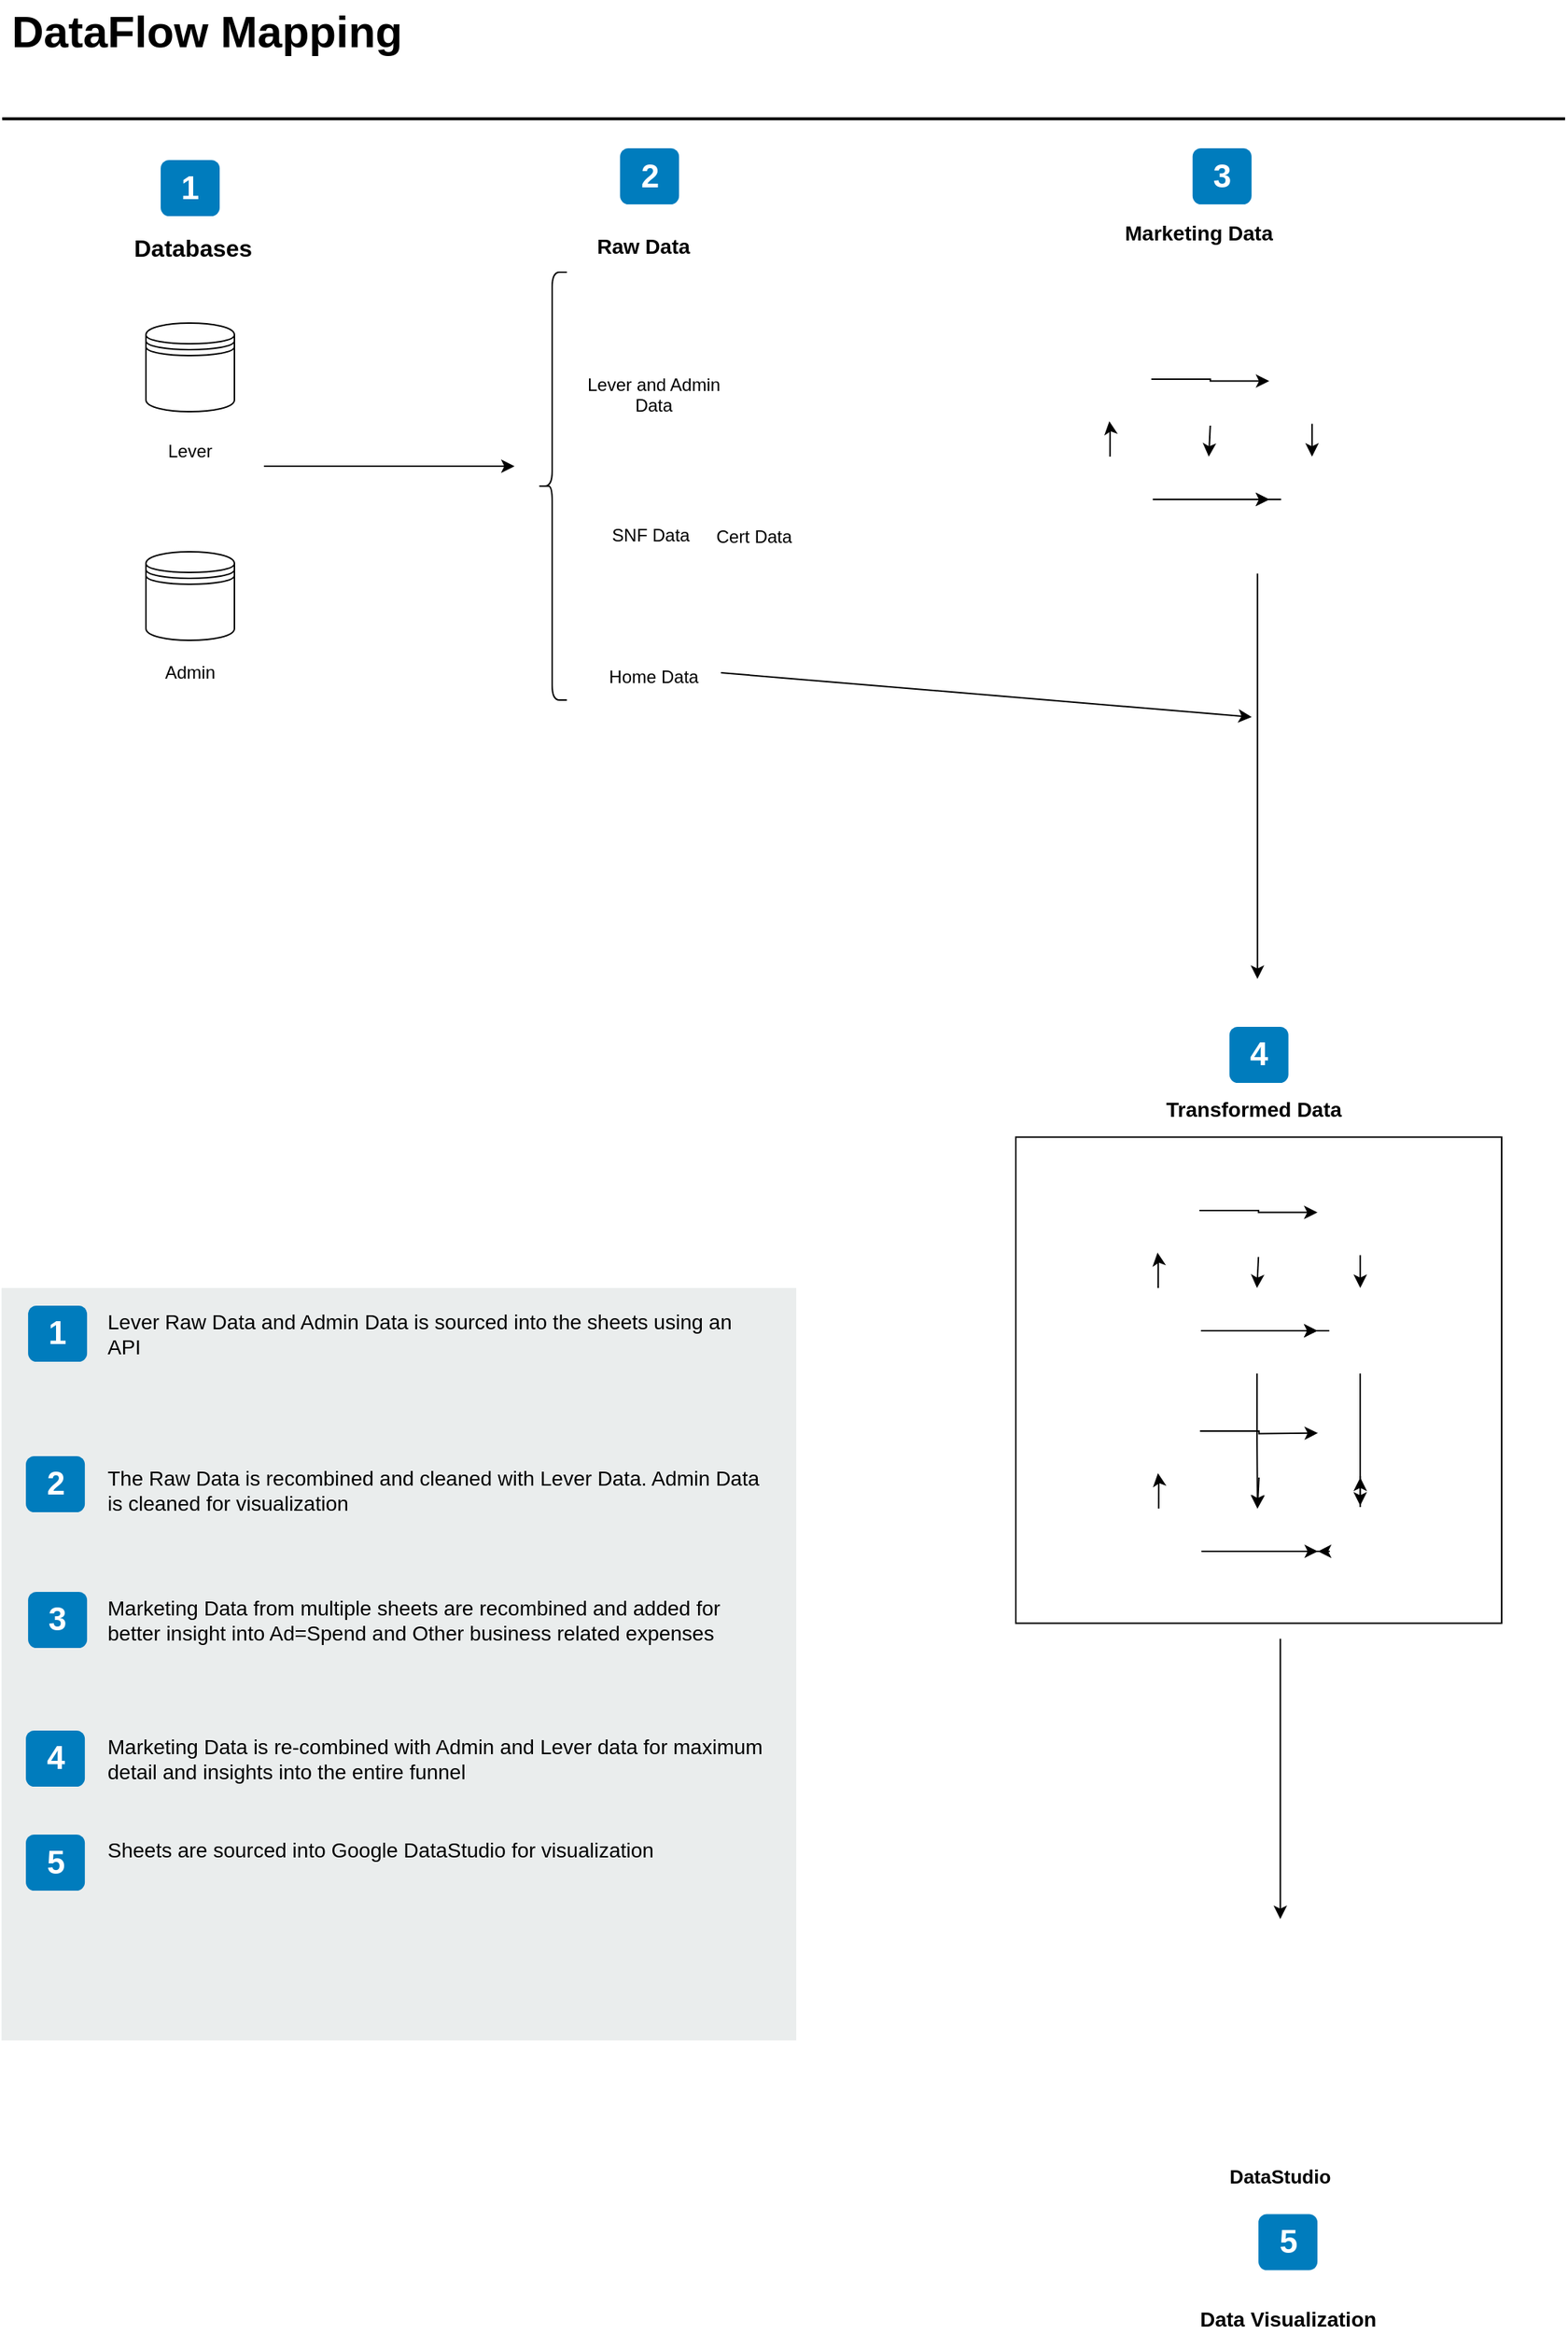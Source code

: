 <mxfile version="14.4.2" type="github">
  <diagram id="Ht1M8jgEwFfnCIfOTk4-" name="Page-1">
    <mxGraphModel dx="2170" dy="1155" grid="1" gridSize="10" guides="1" tooltips="1" connect="1" arrows="1" fold="1" page="1" pageScale="1" pageWidth="1169" pageHeight="827" math="0" shadow="0">
      <root>
        <mxCell id="0" />
        <mxCell id="1" parent="0" />
        <mxCell id="-QjtrjUzRDEMRZ5MF8oH-9" value="1" style="rounded=1;whiteSpace=wrap;html=1;fillColor=#007CBD;strokeColor=none;fontColor=#FFFFFF;fontStyle=1;fontSize=22;" parent="1" vertex="1">
          <mxGeometry x="160" y="172.5" width="40" height="38" as="geometry" />
        </mxCell>
        <mxCell id="-QjtrjUzRDEMRZ5MF8oH-27" value="2" style="rounded=1;whiteSpace=wrap;html=1;fillColor=#007CBD;strokeColor=none;fontColor=#FFFFFF;fontStyle=1;fontSize=22;" parent="1" vertex="1">
          <mxGeometry x="471.57" y="164.5" width="40" height="38" as="geometry" />
        </mxCell>
        <mxCell id="-QjtrjUzRDEMRZ5MF8oH-28" value="3" style="rounded=1;whiteSpace=wrap;html=1;fillColor=#007CBD;strokeColor=none;fontColor=#FFFFFF;fontStyle=1;fontSize=22;" parent="1" vertex="1">
          <mxGeometry x="859.87" y="164.5" width="40" height="38" as="geometry" />
        </mxCell>
        <mxCell id="-QjtrjUzRDEMRZ5MF8oH-47" value="DataFlow Mapping" style="text;html=1;resizable=0;points=[];autosize=1;align=left;verticalAlign=top;spacingTop=-4;fontSize=30;fontStyle=1" parent="1" vertex="1">
          <mxGeometry x="56.5" y="64.5" width="280" height="40" as="geometry" />
        </mxCell>
        <mxCell id="-QjtrjUzRDEMRZ5MF8oH-49" value="Databases" style="text;html=1;resizable=0;points=[];autosize=1;align=left;verticalAlign=top;spacingTop=-4;fontSize=16;fontStyle=1" parent="1" vertex="1">
          <mxGeometry x="140" y="219.5" width="100" height="20" as="geometry" />
        </mxCell>
        <mxCell id="SCVMTBWpLvtzJIhz15lM-1" value="" style="line;strokeWidth=2;html=1;fontSize=14;" parent="1" vertex="1">
          <mxGeometry x="52.5" y="139.5" width="1060" height="10" as="geometry" />
        </mxCell>
        <mxCell id="SCVMTBWpLvtzJIhz15lM-2" value="&lt;span&gt;Raw Data&lt;br&gt;&lt;/span&gt;" style="text;html=1;resizable=0;points=[];autosize=1;align=left;verticalAlign=top;spacingTop=-4;fontSize=14;fontStyle=1" parent="1" vertex="1">
          <mxGeometry x="454.22" y="219.5" width="80" height="20" as="geometry" />
        </mxCell>
        <mxCell id="SCVMTBWpLvtzJIhz15lM-5" value="" style="shape=curlyBracket;whiteSpace=wrap;html=1;rounded=1;fontSize=14;" parent="1" vertex="1">
          <mxGeometry x="415.5" y="248.5" width="20" height="290" as="geometry" />
        </mxCell>
        <mxCell id="7OVz4w7n9kzEPWy-4BBC-3" value="" style="rounded=0;whiteSpace=wrap;html=1;fillColor=#EAEDED;fontSize=22;fontColor=#FFFFFF;strokeColor=none;labelBackgroundColor=none;" parent="1" vertex="1">
          <mxGeometry x="52.06" y="937" width="539" height="510" as="geometry" />
        </mxCell>
        <mxCell id="7OVz4w7n9kzEPWy-4BBC-4" value="1" style="rounded=1;whiteSpace=wrap;html=1;fillColor=#007CBD;strokeColor=none;fontColor=#FFFFFF;fontStyle=1;fontSize=22;labelBackgroundColor=none;" parent="1" vertex="1">
          <mxGeometry x="70.06" y="949" width="40" height="38" as="geometry" />
        </mxCell>
        <mxCell id="7OVz4w7n9kzEPWy-4BBC-5" value="2" style="rounded=1;whiteSpace=wrap;html=1;fillColor=#007CBD;strokeColor=none;fontColor=#FFFFFF;fontStyle=1;fontSize=22;labelBackgroundColor=none;" parent="1" vertex="1">
          <mxGeometry x="68.56" y="1051" width="40" height="38" as="geometry" />
        </mxCell>
        <mxCell id="7OVz4w7n9kzEPWy-4BBC-6" value="3" style="rounded=1;whiteSpace=wrap;html=1;fillColor=#007CBD;strokeColor=none;fontColor=#FFFFFF;fontStyle=1;fontSize=22;labelBackgroundColor=none;" parent="1" vertex="1">
          <mxGeometry x="70.06" y="1143" width="40" height="38" as="geometry" />
        </mxCell>
        <mxCell id="7OVz4w7n9kzEPWy-4BBC-7" value="4" style="rounded=1;whiteSpace=wrap;html=1;fillColor=#007CBD;strokeColor=none;fontColor=#FFFFFF;fontStyle=1;fontSize=22;labelBackgroundColor=none;" parent="1" vertex="1">
          <mxGeometry x="68.56" y="1237" width="40" height="38" as="geometry" />
        </mxCell>
        <mxCell id="7OVz4w7n9kzEPWy-4BBC-13" value="&lt;span&gt;Lever Raw Data and Admin Data is sourced into the sheets using an API&lt;/span&gt;" style="text;html=1;align=left;verticalAlign=top;spacingTop=-4;fontSize=14;labelBackgroundColor=none;whiteSpace=wrap;" parent="1" vertex="1">
          <mxGeometry x="121.56" y="948.5" width="449" height="118" as="geometry" />
        </mxCell>
        <mxCell id="7OVz4w7n9kzEPWy-4BBC-14" value="&lt;span&gt;The Raw Data is recombined and cleaned with Lever Data. Admin Data is cleaned for visualization&lt;/span&gt;" style="text;html=1;align=left;verticalAlign=top;spacingTop=-4;fontSize=14;labelBackgroundColor=none;whiteSpace=wrap;" parent="1" vertex="1">
          <mxGeometry x="121.56" y="1055.19" width="450" height="57" as="geometry" />
        </mxCell>
        <mxCell id="7OVz4w7n9kzEPWy-4BBC-15" value="&lt;span&gt;Marketing Data from multiple sheets are recombined and added for better insight into Ad=Spend and Other business related expenses&lt;/span&gt;" style="text;html=1;align=left;verticalAlign=top;spacingTop=-4;fontSize=14;labelBackgroundColor=none;whiteSpace=wrap;" parent="1" vertex="1">
          <mxGeometry x="121.56" y="1143" width="450" height="40" as="geometry" />
        </mxCell>
        <mxCell id="7OVz4w7n9kzEPWy-4BBC-16" value="&lt;span&gt;Marketing Data is re-combined with Admin and Lever data for maximum detail and insights into the entire funnel&lt;/span&gt;" style="text;html=1;align=left;verticalAlign=top;spacingTop=-4;fontSize=14;labelBackgroundColor=none;whiteSpace=wrap;" parent="1" vertex="1">
          <mxGeometry x="121.56" y="1236.5" width="450" height="50" as="geometry" />
        </mxCell>
        <mxCell id="7lbI2WYPHTsZr3DywFSL-2" value="" style="shape=datastore;whiteSpace=wrap;html=1;" vertex="1" parent="1">
          <mxGeometry x="150" y="438" width="60" height="60" as="geometry" />
        </mxCell>
        <mxCell id="7lbI2WYPHTsZr3DywFSL-3" value="" style="shape=datastore;whiteSpace=wrap;html=1;" vertex="1" parent="1">
          <mxGeometry x="150" y="283" width="60" height="60" as="geometry" />
        </mxCell>
        <mxCell id="7lbI2WYPHTsZr3DywFSL-5" value="Lever" style="text;html=1;strokeColor=none;fillColor=none;align=center;verticalAlign=middle;whiteSpace=wrap;rounded=0;" vertex="1" parent="1">
          <mxGeometry x="160" y="360" width="40" height="20" as="geometry" />
        </mxCell>
        <mxCell id="7lbI2WYPHTsZr3DywFSL-6" value="Admin" style="text;html=1;strokeColor=none;fillColor=none;align=center;verticalAlign=middle;whiteSpace=wrap;rounded=0;" vertex="1" parent="1">
          <mxGeometry x="160" y="509.5" width="40" height="20" as="geometry" />
        </mxCell>
        <mxCell id="7lbI2WYPHTsZr3DywFSL-7" value="Lever and Admin &lt;br&gt;Data" style="shape=image;html=1;verticalAlign=top;verticalLabelPosition=bottom;labelBackgroundColor=#ffffff;imageAspect=0;aspect=fixed;image=https://cdn2.iconfinder.com/data/icons/social-media-2259/512/sheets-128.png" vertex="1" parent="1">
          <mxGeometry x="467.38" y="257.5" width="53.25" height="53.25" as="geometry" />
        </mxCell>
        <mxCell id="7lbI2WYPHTsZr3DywFSL-8" value="SNF Data" style="shape=image;html=1;verticalAlign=top;verticalLabelPosition=bottom;labelBackgroundColor=#ffffff;imageAspect=0;aspect=fixed;image=https://cdn2.iconfinder.com/data/icons/social-media-2259/512/sheets-128.png" vertex="1" parent="1">
          <mxGeometry x="462.51" y="355.19" width="58.12" height="58.12" as="geometry" />
        </mxCell>
        <mxCell id="7lbI2WYPHTsZr3DywFSL-9" value="Home Data&lt;br&gt;" style="shape=image;html=1;verticalAlign=top;verticalLabelPosition=bottom;labelBackgroundColor=#ffffff;imageAspect=0;aspect=fixed;image=https://cdn2.iconfinder.com/data/icons/social-media-2259/512/sheets-128.png" vertex="1" parent="1">
          <mxGeometry x="464.94" y="450" width="58.56" height="58.56" as="geometry" />
        </mxCell>
        <mxCell id="7lbI2WYPHTsZr3DywFSL-10" value="Cert Data" style="shape=image;html=1;verticalAlign=top;verticalLabelPosition=bottom;labelBackgroundColor=#ffffff;imageAspect=0;aspect=fixed;image=https://cdn2.iconfinder.com/data/icons/social-media-2259/512/sheets-128.png" vertex="1" parent="1">
          <mxGeometry x="532.5" y="355.19" width="58.56" height="58.56" as="geometry" />
        </mxCell>
        <mxCell id="7lbI2WYPHTsZr3DywFSL-43" value="" style="edgeStyle=orthogonalEdgeStyle;rounded=0;orthogonalLoop=1;jettySize=auto;html=1;" edge="1" parent="1" source="7lbI2WYPHTsZr3DywFSL-44" target="7lbI2WYPHTsZr3DywFSL-48">
          <mxGeometry relative="1" as="geometry" />
        </mxCell>
        <mxCell id="7lbI2WYPHTsZr3DywFSL-44" value="" style="shape=image;html=1;verticalAlign=top;verticalLabelPosition=bottom;labelBackgroundColor=#ffffff;imageAspect=0;aspect=fixed;image=https://cdn2.iconfinder.com/data/icons/social-media-2259/512/sheets-128.png" vertex="1" parent="1">
          <mxGeometry x="774.87" y="292.5" width="57" height="57" as="geometry" />
        </mxCell>
        <mxCell id="7lbI2WYPHTsZr3DywFSL-45" style="edgeStyle=orthogonalEdgeStyle;rounded=0;orthogonalLoop=1;jettySize=auto;html=1;exitX=0.5;exitY=1;exitDx=0;exitDy=0;entryX=0.5;entryY=0;entryDx=0;entryDy=0;" edge="1" parent="1" source="7lbI2WYPHTsZr3DywFSL-46" target="7lbI2WYPHTsZr3DywFSL-54">
          <mxGeometry relative="1" as="geometry" />
        </mxCell>
        <mxCell id="7lbI2WYPHTsZr3DywFSL-46" value="" style="shape=image;html=1;verticalAlign=top;verticalLabelPosition=bottom;labelBackgroundColor=#ffffff;imageAspect=0;aspect=fixed;image=https://cdn2.iconfinder.com/data/icons/social-media-2259/512/sheets-128.png" vertex="1" parent="1">
          <mxGeometry x="841.87" y="292.5" width="60" height="60" as="geometry" />
        </mxCell>
        <mxCell id="7lbI2WYPHTsZr3DywFSL-47" value="" style="edgeStyle=orthogonalEdgeStyle;rounded=0;orthogonalLoop=1;jettySize=auto;html=1;" edge="1" parent="1" source="7lbI2WYPHTsZr3DywFSL-48" target="7lbI2WYPHTsZr3DywFSL-56">
          <mxGeometry relative="1" as="geometry" />
        </mxCell>
        <mxCell id="7lbI2WYPHTsZr3DywFSL-48" value="" style="shape=image;html=1;verticalAlign=top;verticalLabelPosition=bottom;labelBackgroundColor=#ffffff;imageAspect=0;aspect=fixed;image=https://cdn2.iconfinder.com/data/icons/social-media-2259/512/sheets-128.png" vertex="1" parent="1">
          <mxGeometry x="911.87" y="293.25" width="58" height="58" as="geometry" />
        </mxCell>
        <mxCell id="7lbI2WYPHTsZr3DywFSL-49" style="edgeStyle=orthogonalEdgeStyle;rounded=0;orthogonalLoop=1;jettySize=auto;html=1;exitX=0.5;exitY=0;exitDx=0;exitDy=0;" edge="1" parent="1" source="7lbI2WYPHTsZr3DywFSL-51" target="7lbI2WYPHTsZr3DywFSL-44">
          <mxGeometry relative="1" as="geometry" />
        </mxCell>
        <mxCell id="7lbI2WYPHTsZr3DywFSL-50" value="" style="edgeStyle=orthogonalEdgeStyle;rounded=0;orthogonalLoop=1;jettySize=auto;html=1;" edge="1" parent="1" source="7lbI2WYPHTsZr3DywFSL-51" target="7lbI2WYPHTsZr3DywFSL-56">
          <mxGeometry relative="1" as="geometry" />
        </mxCell>
        <mxCell id="7lbI2WYPHTsZr3DywFSL-51" value="" style="shape=image;html=1;verticalAlign=top;verticalLabelPosition=bottom;labelBackgroundColor=#ffffff;imageAspect=0;aspect=fixed;image=https://cdn2.iconfinder.com/data/icons/social-media-2259/512/sheets-128.png" vertex="1" parent="1">
          <mxGeometry x="774.87" y="373.5" width="58" height="58" as="geometry" />
        </mxCell>
        <mxCell id="7lbI2WYPHTsZr3DywFSL-52" value="" style="edgeStyle=orthogonalEdgeStyle;rounded=0;orthogonalLoop=1;jettySize=auto;html=1;" edge="1" parent="1" source="7lbI2WYPHTsZr3DywFSL-54" target="7lbI2WYPHTsZr3DywFSL-56">
          <mxGeometry relative="1" as="geometry" />
        </mxCell>
        <mxCell id="7lbI2WYPHTsZr3DywFSL-54" value="" style="shape=image;html=1;verticalAlign=top;verticalLabelPosition=bottom;labelBackgroundColor=#ffffff;imageAspect=0;aspect=fixed;image=https://cdn2.iconfinder.com/data/icons/social-media-2259/512/sheets-128.png" vertex="1" parent="1">
          <mxGeometry x="841.87" y="373.5" width="58" height="58" as="geometry" />
        </mxCell>
        <mxCell id="7lbI2WYPHTsZr3DywFSL-56" value="" style="shape=image;html=1;verticalAlign=top;verticalLabelPosition=bottom;labelBackgroundColor=#ffffff;imageAspect=0;aspect=fixed;image=https://cdn2.iconfinder.com/data/icons/social-media-2259/512/sheets-128.png" vertex="1" parent="1">
          <mxGeometry x="911.87" y="373.5" width="58" height="58" as="geometry" />
        </mxCell>
        <mxCell id="7lbI2WYPHTsZr3DywFSL-69" value="&lt;span&gt;Marketing Data&lt;br&gt;&lt;/span&gt;" style="text;html=1;resizable=0;points=[];autosize=1;align=left;verticalAlign=top;spacingTop=-4;fontSize=14;fontStyle=1" vertex="1" parent="1">
          <mxGeometry x="811.87" y="210.5" width="120" height="20" as="geometry" />
        </mxCell>
        <mxCell id="7lbI2WYPHTsZr3DywFSL-73" value="" style="endArrow=classic;html=1;" edge="1" parent="1">
          <mxGeometry width="50" height="50" relative="1" as="geometry">
            <mxPoint x="903.87" y="452.75" as="sourcePoint" />
            <mxPoint x="903.87" y="727.5" as="targetPoint" />
          </mxGeometry>
        </mxCell>
        <mxCell id="7lbI2WYPHTsZr3DywFSL-74" value="" style="endArrow=classic;html=1;" edge="1" parent="1">
          <mxGeometry width="50" height="50" relative="1" as="geometry">
            <mxPoint x="540" y="520" as="sourcePoint" />
            <mxPoint x="900" y="550" as="targetPoint" />
          </mxGeometry>
        </mxCell>
        <mxCell id="7lbI2WYPHTsZr3DywFSL-75" value="" style="whiteSpace=wrap;html=1;aspect=fixed;" vertex="1" parent="1">
          <mxGeometry x="740" y="834.75" width="329.5" height="329.5" as="geometry" />
        </mxCell>
        <mxCell id="7lbI2WYPHTsZr3DywFSL-76" value="" style="edgeStyle=orthogonalEdgeStyle;rounded=0;orthogonalLoop=1;jettySize=auto;html=1;" edge="1" parent="1" source="7lbI2WYPHTsZr3DywFSL-77" target="7lbI2WYPHTsZr3DywFSL-81">
          <mxGeometry relative="1" as="geometry" />
        </mxCell>
        <mxCell id="7lbI2WYPHTsZr3DywFSL-77" value="" style="shape=image;html=1;verticalAlign=top;verticalLabelPosition=bottom;labelBackgroundColor=#ffffff;imageAspect=0;aspect=fixed;image=https://cdn2.iconfinder.com/data/icons/social-media-2259/512/sheets-128.png" vertex="1" parent="1">
          <mxGeometry x="807.56" y="856" width="57" height="57" as="geometry" />
        </mxCell>
        <mxCell id="7lbI2WYPHTsZr3DywFSL-78" style="edgeStyle=orthogonalEdgeStyle;rounded=0;orthogonalLoop=1;jettySize=auto;html=1;exitX=0.5;exitY=1;exitDx=0;exitDy=0;entryX=0.5;entryY=0;entryDx=0;entryDy=0;" edge="1" parent="1" source="7lbI2WYPHTsZr3DywFSL-79" target="7lbI2WYPHTsZr3DywFSL-87">
          <mxGeometry relative="1" as="geometry" />
        </mxCell>
        <mxCell id="7lbI2WYPHTsZr3DywFSL-79" value="" style="shape=image;html=1;verticalAlign=top;verticalLabelPosition=bottom;labelBackgroundColor=#ffffff;imageAspect=0;aspect=fixed;image=https://cdn2.iconfinder.com/data/icons/social-media-2259/512/sheets-128.png" vertex="1" parent="1">
          <mxGeometry x="874.56" y="856" width="60" height="60" as="geometry" />
        </mxCell>
        <mxCell id="7lbI2WYPHTsZr3DywFSL-80" value="" style="edgeStyle=orthogonalEdgeStyle;rounded=0;orthogonalLoop=1;jettySize=auto;html=1;" edge="1" parent="1" source="7lbI2WYPHTsZr3DywFSL-81" target="7lbI2WYPHTsZr3DywFSL-89">
          <mxGeometry relative="1" as="geometry" />
        </mxCell>
        <mxCell id="7lbI2WYPHTsZr3DywFSL-81" value="" style="shape=image;html=1;verticalAlign=top;verticalLabelPosition=bottom;labelBackgroundColor=#ffffff;imageAspect=0;aspect=fixed;image=https://cdn2.iconfinder.com/data/icons/social-media-2259/512/sheets-128.png" vertex="1" parent="1">
          <mxGeometry x="944.56" y="856.75" width="58" height="58" as="geometry" />
        </mxCell>
        <mxCell id="7lbI2WYPHTsZr3DywFSL-82" style="edgeStyle=orthogonalEdgeStyle;rounded=0;orthogonalLoop=1;jettySize=auto;html=1;exitX=0.5;exitY=0;exitDx=0;exitDy=0;" edge="1" parent="1" source="7lbI2WYPHTsZr3DywFSL-84" target="7lbI2WYPHTsZr3DywFSL-77">
          <mxGeometry relative="1" as="geometry" />
        </mxCell>
        <mxCell id="7lbI2WYPHTsZr3DywFSL-83" value="" style="edgeStyle=orthogonalEdgeStyle;rounded=0;orthogonalLoop=1;jettySize=auto;html=1;" edge="1" parent="1" source="7lbI2WYPHTsZr3DywFSL-84" target="7lbI2WYPHTsZr3DywFSL-89">
          <mxGeometry relative="1" as="geometry" />
        </mxCell>
        <mxCell id="7lbI2WYPHTsZr3DywFSL-84" value="" style="shape=image;html=1;verticalAlign=top;verticalLabelPosition=bottom;labelBackgroundColor=#ffffff;imageAspect=0;aspect=fixed;image=https://cdn2.iconfinder.com/data/icons/social-media-2259/512/sheets-128.png" vertex="1" parent="1">
          <mxGeometry x="807.56" y="937" width="58" height="58" as="geometry" />
        </mxCell>
        <mxCell id="7lbI2WYPHTsZr3DywFSL-85" value="" style="edgeStyle=orthogonalEdgeStyle;rounded=0;orthogonalLoop=1;jettySize=auto;html=1;" edge="1" parent="1" source="7lbI2WYPHTsZr3DywFSL-87" target="7lbI2WYPHTsZr3DywFSL-89">
          <mxGeometry relative="1" as="geometry" />
        </mxCell>
        <mxCell id="7lbI2WYPHTsZr3DywFSL-86" value="" style="edgeStyle=orthogonalEdgeStyle;rounded=0;orthogonalLoop=1;jettySize=auto;html=1;" edge="1" parent="1" source="7lbI2WYPHTsZr3DywFSL-87" target="7lbI2WYPHTsZr3DywFSL-98">
          <mxGeometry relative="1" as="geometry" />
        </mxCell>
        <mxCell id="7lbI2WYPHTsZr3DywFSL-87" value="" style="shape=image;html=1;verticalAlign=top;verticalLabelPosition=bottom;labelBackgroundColor=#ffffff;imageAspect=0;aspect=fixed;image=https://cdn2.iconfinder.com/data/icons/social-media-2259/512/sheets-128.png" vertex="1" parent="1">
          <mxGeometry x="874.56" y="937" width="58" height="58" as="geometry" />
        </mxCell>
        <mxCell id="7lbI2WYPHTsZr3DywFSL-88" value="" style="edgeStyle=orthogonalEdgeStyle;rounded=0;orthogonalLoop=1;jettySize=auto;html=1;" edge="1" parent="1" source="7lbI2WYPHTsZr3DywFSL-89" target="7lbI2WYPHTsZr3DywFSL-101">
          <mxGeometry relative="1" as="geometry" />
        </mxCell>
        <mxCell id="7lbI2WYPHTsZr3DywFSL-89" value="" style="shape=image;html=1;verticalAlign=top;verticalLabelPosition=bottom;labelBackgroundColor=#ffffff;imageAspect=0;aspect=fixed;image=https://cdn2.iconfinder.com/data/icons/social-media-2259/512/sheets-128.png" vertex="1" parent="1">
          <mxGeometry x="944.56" y="937" width="58" height="58" as="geometry" />
        </mxCell>
        <mxCell id="7lbI2WYPHTsZr3DywFSL-90" value="" style="edgeStyle=orthogonalEdgeStyle;rounded=0;orthogonalLoop=1;jettySize=auto;html=1;" edge="1" parent="1" source="7lbI2WYPHTsZr3DywFSL-91">
          <mxGeometry relative="1" as="geometry">
            <mxPoint x="944.87" y="1035.328" as="targetPoint" />
          </mxGeometry>
        </mxCell>
        <mxCell id="7lbI2WYPHTsZr3DywFSL-91" value="" style="shape=image;html=1;verticalAlign=top;verticalLabelPosition=bottom;labelBackgroundColor=#ffffff;imageAspect=0;aspect=fixed;image=https://cdn2.iconfinder.com/data/icons/social-media-2259/512/sheets-128.png" vertex="1" parent="1">
          <mxGeometry x="807.87" y="1005.5" width="57" height="57" as="geometry" />
        </mxCell>
        <mxCell id="7lbI2WYPHTsZr3DywFSL-92" style="edgeStyle=orthogonalEdgeStyle;rounded=0;orthogonalLoop=1;jettySize=auto;html=1;exitX=0.5;exitY=1;exitDx=0;exitDy=0;entryX=0.5;entryY=0;entryDx=0;entryDy=0;" edge="1" parent="1" source="7lbI2WYPHTsZr3DywFSL-93" target="7lbI2WYPHTsZr3DywFSL-98">
          <mxGeometry relative="1" as="geometry" />
        </mxCell>
        <mxCell id="7lbI2WYPHTsZr3DywFSL-93" value="" style="shape=image;html=1;verticalAlign=top;verticalLabelPosition=bottom;labelBackgroundColor=#ffffff;imageAspect=0;aspect=fixed;image=https://cdn2.iconfinder.com/data/icons/social-media-2259/512/sheets-128.png" vertex="1" parent="1">
          <mxGeometry x="874.87" y="1005.5" width="60" height="60" as="geometry" />
        </mxCell>
        <mxCell id="7lbI2WYPHTsZr3DywFSL-94" style="edgeStyle=orthogonalEdgeStyle;rounded=0;orthogonalLoop=1;jettySize=auto;html=1;exitX=0.5;exitY=0;exitDx=0;exitDy=0;" edge="1" parent="1" source="7lbI2WYPHTsZr3DywFSL-96" target="7lbI2WYPHTsZr3DywFSL-91">
          <mxGeometry relative="1" as="geometry" />
        </mxCell>
        <mxCell id="7lbI2WYPHTsZr3DywFSL-95" value="" style="edgeStyle=orthogonalEdgeStyle;rounded=0;orthogonalLoop=1;jettySize=auto;html=1;" edge="1" parent="1" source="7lbI2WYPHTsZr3DywFSL-96">
          <mxGeometry relative="1" as="geometry">
            <mxPoint x="944.87" y="1115.5" as="targetPoint" />
          </mxGeometry>
        </mxCell>
        <mxCell id="7lbI2WYPHTsZr3DywFSL-96" value="" style="shape=image;html=1;verticalAlign=top;verticalLabelPosition=bottom;labelBackgroundColor=#ffffff;imageAspect=0;aspect=fixed;image=https://cdn2.iconfinder.com/data/icons/social-media-2259/512/sheets-128.png" vertex="1" parent="1">
          <mxGeometry x="807.87" y="1086.5" width="58" height="58" as="geometry" />
        </mxCell>
        <mxCell id="7lbI2WYPHTsZr3DywFSL-97" value="" style="edgeStyle=orthogonalEdgeStyle;rounded=0;orthogonalLoop=1;jettySize=auto;html=1;" edge="1" parent="1" source="7lbI2WYPHTsZr3DywFSL-98">
          <mxGeometry relative="1" as="geometry">
            <mxPoint x="944.87" y="1115.534" as="targetPoint" />
          </mxGeometry>
        </mxCell>
        <mxCell id="7lbI2WYPHTsZr3DywFSL-98" value="" style="shape=image;html=1;verticalAlign=top;verticalLabelPosition=bottom;labelBackgroundColor=#ffffff;imageAspect=0;aspect=fixed;image=https://cdn2.iconfinder.com/data/icons/social-media-2259/512/sheets-128.png" vertex="1" parent="1">
          <mxGeometry x="874.87" y="1086.5" width="58" height="58" as="geometry" />
        </mxCell>
        <mxCell id="7lbI2WYPHTsZr3DywFSL-99" value="" style="shape=image;html=1;verticalAlign=top;verticalLabelPosition=bottom;labelBackgroundColor=#ffffff;imageAspect=0;aspect=fixed;image=https://cdn2.iconfinder.com/data/icons/social-media-2259/512/sheets-128.png" vertex="1" parent="1">
          <mxGeometry x="944.56" y="1007.5" width="58" height="58" as="geometry" />
        </mxCell>
        <mxCell id="7lbI2WYPHTsZr3DywFSL-100" value="" style="edgeStyle=orthogonalEdgeStyle;rounded=0;orthogonalLoop=1;jettySize=auto;html=1;" edge="1" parent="1" source="7lbI2WYPHTsZr3DywFSL-101" target="7lbI2WYPHTsZr3DywFSL-99">
          <mxGeometry relative="1" as="geometry" />
        </mxCell>
        <mxCell id="7lbI2WYPHTsZr3DywFSL-101" value="" style="shape=image;html=1;verticalAlign=top;verticalLabelPosition=bottom;labelBackgroundColor=#ffffff;imageAspect=0;aspect=fixed;image=https://cdn2.iconfinder.com/data/icons/social-media-2259/512/sheets-128.png" vertex="1" parent="1">
          <mxGeometry x="944.56" y="1084.5" width="58" height="58" as="geometry" />
        </mxCell>
        <mxCell id="7lbI2WYPHTsZr3DywFSL-102" value="4" style="rounded=1;whiteSpace=wrap;html=1;fillColor=#007CBD;strokeColor=none;fontColor=#FFFFFF;fontStyle=1;fontSize=22;" vertex="1" parent="1">
          <mxGeometry x="884.87" y="760" width="40" height="38" as="geometry" />
        </mxCell>
        <mxCell id="7lbI2WYPHTsZr3DywFSL-103" value="&lt;span&gt;Transformed Data&lt;br&gt;&lt;/span&gt;" style="text;html=1;resizable=0;points=[];autosize=1;align=left;verticalAlign=top;spacingTop=-4;fontSize=14;fontStyle=1" vertex="1" parent="1">
          <mxGeometry x="839.87" y="805.25" width="130" height="20" as="geometry" />
        </mxCell>
        <mxCell id="7lbI2WYPHTsZr3DywFSL-104" value="" style="endArrow=classic;html=1;" edge="1" parent="1">
          <mxGeometry width="50" height="50" relative="1" as="geometry">
            <mxPoint x="230" y="380" as="sourcePoint" />
            <mxPoint x="400" y="380" as="targetPoint" />
          </mxGeometry>
        </mxCell>
        <mxCell id="7lbI2WYPHTsZr3DywFSL-105" value="DataStudio" style="shape=image;verticalLabelPosition=bottom;labelBackgroundColor=#ffffff;verticalAlign=top;aspect=fixed;imageAspect=0;image=https://images.saasworthy.com/googledatastudio_5900_logo_1581055465_v3ktz.jpg;fontStyle=1;fontSize=13;" vertex="1" parent="1">
          <mxGeometry x="849.37" y="1384.75" width="140" height="140" as="geometry" />
        </mxCell>
        <mxCell id="7lbI2WYPHTsZr3DywFSL-106" value="" style="endArrow=classic;html=1;" edge="1" parent="1">
          <mxGeometry width="50" height="50" relative="1" as="geometry">
            <mxPoint x="919.37" y="1174.75" as="sourcePoint" />
            <mxPoint x="919.37" y="1364.75" as="targetPoint" />
          </mxGeometry>
        </mxCell>
        <mxCell id="7lbI2WYPHTsZr3DywFSL-107" value="5" style="rounded=1;whiteSpace=wrap;html=1;fillColor=#007CBD;strokeColor=none;fontColor=#FFFFFF;fontStyle=1;fontSize=22;" vertex="1" parent="1">
          <mxGeometry x="904.56" y="1564.75" width="40" height="38" as="geometry" />
        </mxCell>
        <mxCell id="7lbI2WYPHTsZr3DywFSL-108" value="&lt;span&gt;Data Visualization&lt;br&gt;&lt;/span&gt;" style="text;html=1;resizable=0;points=[];autosize=1;align=left;verticalAlign=top;spacingTop=-4;fontSize=14;fontStyle=1" vertex="1" parent="1">
          <mxGeometry x="862.56" y="1624.75" width="140" height="20" as="geometry" />
        </mxCell>
        <mxCell id="7lbI2WYPHTsZr3DywFSL-111" value="5" style="rounded=1;whiteSpace=wrap;html=1;fillColor=#007CBD;strokeColor=none;fontColor=#FFFFFF;fontStyle=1;fontSize=22;labelBackgroundColor=none;" vertex="1" parent="1">
          <mxGeometry x="68.56" y="1307.5" width="40" height="38" as="geometry" />
        </mxCell>
        <mxCell id="7lbI2WYPHTsZr3DywFSL-112" value="Sheets are sourced into Google DataStudio for visualization" style="text;html=1;align=left;verticalAlign=top;spacingTop=-4;fontSize=14;labelBackgroundColor=none;whiteSpace=wrap;" vertex="1" parent="1">
          <mxGeometry x="121.56" y="1307" width="450" height="50" as="geometry" />
        </mxCell>
      </root>
    </mxGraphModel>
  </diagram>
</mxfile>
